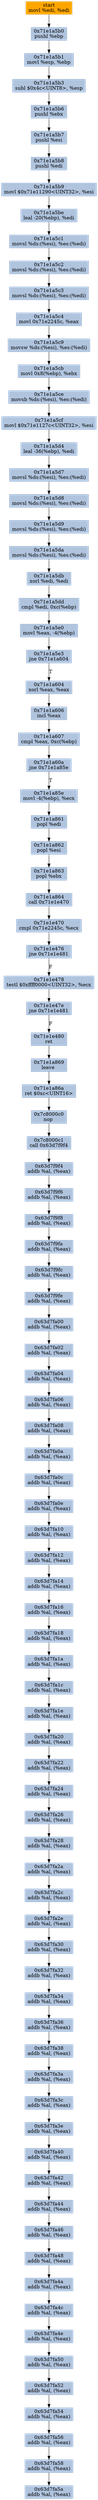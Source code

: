 digraph G {
node[shape=rectangle,style=filled,fillcolor=lightsteelblue,color=lightsteelblue]
bgcolor="transparent"
a0x71e1a5aemovl_edi_edi[label="start\nmovl %edi, %edi",color="lightgrey",fillcolor="orange"];
a0x71e1a5b0pushl_ebp[label="0x71e1a5b0\npushl %ebp"];
a0x71e1a5b1movl_esp_ebp[label="0x71e1a5b1\nmovl %esp, %ebp"];
a0x71e1a5b3subl_0x4cUINT8_esp[label="0x71e1a5b3\nsubl $0x4c<UINT8>, %esp"];
a0x71e1a5b6pushl_ebx[label="0x71e1a5b6\npushl %ebx"];
a0x71e1a5b7pushl_esi[label="0x71e1a5b7\npushl %esi"];
a0x71e1a5b8pushl_edi[label="0x71e1a5b8\npushl %edi"];
a0x71e1a5b9movl_0x71e11290UINT32_esi[label="0x71e1a5b9\nmovl $0x71e11290<UINT32>, %esi"];
a0x71e1a5beleal__20ebp__edi[label="0x71e1a5be\nleal -20(%ebp), %edi"];
a0x71e1a5c1movsl_ds_esi__es_edi_[label="0x71e1a5c1\nmovsl %ds:(%esi), %es:(%edi)"];
a0x71e1a5c2movsl_ds_esi__es_edi_[label="0x71e1a5c2\nmovsl %ds:(%esi), %es:(%edi)"];
a0x71e1a5c3movsl_ds_esi__es_edi_[label="0x71e1a5c3\nmovsl %ds:(%esi), %es:(%edi)"];
a0x71e1a5c4movl_0x71e2245c_eax[label="0x71e1a5c4\nmovl 0x71e2245c, %eax"];
a0x71e1a5c9movsw_ds_esi__es_edi_[label="0x71e1a5c9\nmovsw %ds:(%esi), %es:(%edi)"];
a0x71e1a5cbmovl_0x8ebp__ebx[label="0x71e1a5cb\nmovl 0x8(%ebp), %ebx"];
a0x71e1a5cemovsb_ds_esi__es_edi_[label="0x71e1a5ce\nmovsb %ds:(%esi), %es:(%edi)"];
a0x71e1a5cfmovl_0x71e1127cUINT32_esi[label="0x71e1a5cf\nmovl $0x71e1127c<UINT32>, %esi"];
a0x71e1a5d4leal__36ebp__edi[label="0x71e1a5d4\nleal -36(%ebp), %edi"];
a0x71e1a5d7movsl_ds_esi__es_edi_[label="0x71e1a5d7\nmovsl %ds:(%esi), %es:(%edi)"];
a0x71e1a5d8movsl_ds_esi__es_edi_[label="0x71e1a5d8\nmovsl %ds:(%esi), %es:(%edi)"];
a0x71e1a5d9movsl_ds_esi__es_edi_[label="0x71e1a5d9\nmovsl %ds:(%esi), %es:(%edi)"];
a0x71e1a5damovsl_ds_esi__es_edi_[label="0x71e1a5da\nmovsl %ds:(%esi), %es:(%edi)"];
a0x71e1a5dbxorl_edi_edi[label="0x71e1a5db\nxorl %edi, %edi"];
a0x71e1a5ddcmpl_edi_0xcebp_[label="0x71e1a5dd\ncmpl %edi, 0xc(%ebp)"];
a0x71e1a5e0movl_eax__4ebp_[label="0x71e1a5e0\nmovl %eax, -4(%ebp)"];
a0x71e1a5e3jne_0x71e1a604[label="0x71e1a5e3\njne 0x71e1a604"];
a0x71e1a604xorl_eax_eax[label="0x71e1a604\nxorl %eax, %eax"];
a0x71e1a606incl_eax[label="0x71e1a606\nincl %eax"];
a0x71e1a607cmpl_eax_0xcebp_[label="0x71e1a607\ncmpl %eax, 0xc(%ebp)"];
a0x71e1a60ajne_0x71e1a85e[label="0x71e1a60a\njne 0x71e1a85e"];
a0x71e1a85emovl__4ebp__ecx[label="0x71e1a85e\nmovl -4(%ebp), %ecx"];
a0x71e1a861popl_edi[label="0x71e1a861\npopl %edi"];
a0x71e1a862popl_esi[label="0x71e1a862\npopl %esi"];
a0x71e1a863popl_ebx[label="0x71e1a863\npopl %ebx"];
a0x71e1a864call_0x71e1e470[label="0x71e1a864\ncall 0x71e1e470"];
a0x71e1e470cmpl_0x71e2245c_ecx[label="0x71e1e470\ncmpl 0x71e2245c, %ecx"];
a0x71e1e476jne_0x71e1e481[label="0x71e1e476\njne 0x71e1e481"];
a0x71e1e478testl_0xffff0000UINT32_ecx[label="0x71e1e478\ntestl $0xffff0000<UINT32>, %ecx"];
a0x71e1e47ejne_0x71e1e481[label="0x71e1e47e\njne 0x71e1e481"];
a0x71e1e480ret[label="0x71e1e480\nret"];
a0x71e1a869leave_[label="0x71e1a869\nleave "];
a0x71e1a86aret_0xcUINT16[label="0x71e1a86a\nret $0xc<UINT16>"];
a0x7c8000c0nop_[label="0x7c8000c0\nnop "];
a0x7c8000c1call_0x63d7f9f4[label="0x7c8000c1\ncall 0x63d7f9f4"];
a0x63d7f9f4addb_al_eax_[label="0x63d7f9f4\naddb %al, (%eax)"];
a0x63d7f9f6addb_al_eax_[label="0x63d7f9f6\naddb %al, (%eax)"];
a0x63d7f9f8addb_al_eax_[label="0x63d7f9f8\naddb %al, (%eax)"];
a0x63d7f9faaddb_al_eax_[label="0x63d7f9fa\naddb %al, (%eax)"];
a0x63d7f9fcaddb_al_eax_[label="0x63d7f9fc\naddb %al, (%eax)"];
a0x63d7f9feaddb_al_eax_[label="0x63d7f9fe\naddb %al, (%eax)"];
a0x63d7fa00addb_al_eax_[label="0x63d7fa00\naddb %al, (%eax)"];
a0x63d7fa02addb_al_eax_[label="0x63d7fa02\naddb %al, (%eax)"];
a0x63d7fa04addb_al_eax_[label="0x63d7fa04\naddb %al, (%eax)"];
a0x63d7fa06addb_al_eax_[label="0x63d7fa06\naddb %al, (%eax)"];
a0x63d7fa08addb_al_eax_[label="0x63d7fa08\naddb %al, (%eax)"];
a0x63d7fa0aaddb_al_eax_[label="0x63d7fa0a\naddb %al, (%eax)"];
a0x63d7fa0caddb_al_eax_[label="0x63d7fa0c\naddb %al, (%eax)"];
a0x63d7fa0eaddb_al_eax_[label="0x63d7fa0e\naddb %al, (%eax)"];
a0x63d7fa10addb_al_eax_[label="0x63d7fa10\naddb %al, (%eax)"];
a0x63d7fa12addb_al_eax_[label="0x63d7fa12\naddb %al, (%eax)"];
a0x63d7fa14addb_al_eax_[label="0x63d7fa14\naddb %al, (%eax)"];
a0x63d7fa16addb_al_eax_[label="0x63d7fa16\naddb %al, (%eax)"];
a0x63d7fa18addb_al_eax_[label="0x63d7fa18\naddb %al, (%eax)"];
a0x63d7fa1aaddb_al_eax_[label="0x63d7fa1a\naddb %al, (%eax)"];
a0x63d7fa1caddb_al_eax_[label="0x63d7fa1c\naddb %al, (%eax)"];
a0x63d7fa1eaddb_al_eax_[label="0x63d7fa1e\naddb %al, (%eax)"];
a0x63d7fa20addb_al_eax_[label="0x63d7fa20\naddb %al, (%eax)"];
a0x63d7fa22addb_al_eax_[label="0x63d7fa22\naddb %al, (%eax)"];
a0x63d7fa24addb_al_eax_[label="0x63d7fa24\naddb %al, (%eax)"];
a0x63d7fa26addb_al_eax_[label="0x63d7fa26\naddb %al, (%eax)"];
a0x63d7fa28addb_al_eax_[label="0x63d7fa28\naddb %al, (%eax)"];
a0x63d7fa2aaddb_al_eax_[label="0x63d7fa2a\naddb %al, (%eax)"];
a0x63d7fa2caddb_al_eax_[label="0x63d7fa2c\naddb %al, (%eax)"];
a0x63d7fa2eaddb_al_eax_[label="0x63d7fa2e\naddb %al, (%eax)"];
a0x63d7fa30addb_al_eax_[label="0x63d7fa30\naddb %al, (%eax)"];
a0x63d7fa32addb_al_eax_[label="0x63d7fa32\naddb %al, (%eax)"];
a0x63d7fa34addb_al_eax_[label="0x63d7fa34\naddb %al, (%eax)"];
a0x63d7fa36addb_al_eax_[label="0x63d7fa36\naddb %al, (%eax)"];
a0x63d7fa38addb_al_eax_[label="0x63d7fa38\naddb %al, (%eax)"];
a0x63d7fa3aaddb_al_eax_[label="0x63d7fa3a\naddb %al, (%eax)"];
a0x63d7fa3caddb_al_eax_[label="0x63d7fa3c\naddb %al, (%eax)"];
a0x63d7fa3eaddb_al_eax_[label="0x63d7fa3e\naddb %al, (%eax)"];
a0x63d7fa40addb_al_eax_[label="0x63d7fa40\naddb %al, (%eax)"];
a0x63d7fa42addb_al_eax_[label="0x63d7fa42\naddb %al, (%eax)"];
a0x63d7fa44addb_al_eax_[label="0x63d7fa44\naddb %al, (%eax)"];
a0x63d7fa46addb_al_eax_[label="0x63d7fa46\naddb %al, (%eax)"];
a0x63d7fa48addb_al_eax_[label="0x63d7fa48\naddb %al, (%eax)"];
a0x63d7fa4aaddb_al_eax_[label="0x63d7fa4a\naddb %al, (%eax)"];
a0x63d7fa4caddb_al_eax_[label="0x63d7fa4c\naddb %al, (%eax)"];
a0x63d7fa4eaddb_al_eax_[label="0x63d7fa4e\naddb %al, (%eax)"];
a0x63d7fa50addb_al_eax_[label="0x63d7fa50\naddb %al, (%eax)"];
a0x63d7fa52addb_al_eax_[label="0x63d7fa52\naddb %al, (%eax)"];
a0x63d7fa54addb_al_eax_[label="0x63d7fa54\naddb %al, (%eax)"];
a0x63d7fa56addb_al_eax_[label="0x63d7fa56\naddb %al, (%eax)"];
a0x63d7fa58addb_al_eax_[label="0x63d7fa58\naddb %al, (%eax)"];
a0x63d7fa5aaddb_al_eax_[label="0x63d7fa5a\naddb %al, (%eax)"];
a0x71e1a5aemovl_edi_edi -> a0x71e1a5b0pushl_ebp [color="#000000"];
a0x71e1a5b0pushl_ebp -> a0x71e1a5b1movl_esp_ebp [color="#000000"];
a0x71e1a5b1movl_esp_ebp -> a0x71e1a5b3subl_0x4cUINT8_esp [color="#000000"];
a0x71e1a5b3subl_0x4cUINT8_esp -> a0x71e1a5b6pushl_ebx [color="#000000"];
a0x71e1a5b6pushl_ebx -> a0x71e1a5b7pushl_esi [color="#000000"];
a0x71e1a5b7pushl_esi -> a0x71e1a5b8pushl_edi [color="#000000"];
a0x71e1a5b8pushl_edi -> a0x71e1a5b9movl_0x71e11290UINT32_esi [color="#000000"];
a0x71e1a5b9movl_0x71e11290UINT32_esi -> a0x71e1a5beleal__20ebp__edi [color="#000000"];
a0x71e1a5beleal__20ebp__edi -> a0x71e1a5c1movsl_ds_esi__es_edi_ [color="#000000"];
a0x71e1a5c1movsl_ds_esi__es_edi_ -> a0x71e1a5c2movsl_ds_esi__es_edi_ [color="#000000"];
a0x71e1a5c2movsl_ds_esi__es_edi_ -> a0x71e1a5c3movsl_ds_esi__es_edi_ [color="#000000"];
a0x71e1a5c3movsl_ds_esi__es_edi_ -> a0x71e1a5c4movl_0x71e2245c_eax [color="#000000"];
a0x71e1a5c4movl_0x71e2245c_eax -> a0x71e1a5c9movsw_ds_esi__es_edi_ [color="#000000"];
a0x71e1a5c9movsw_ds_esi__es_edi_ -> a0x71e1a5cbmovl_0x8ebp__ebx [color="#000000"];
a0x71e1a5cbmovl_0x8ebp__ebx -> a0x71e1a5cemovsb_ds_esi__es_edi_ [color="#000000"];
a0x71e1a5cemovsb_ds_esi__es_edi_ -> a0x71e1a5cfmovl_0x71e1127cUINT32_esi [color="#000000"];
a0x71e1a5cfmovl_0x71e1127cUINT32_esi -> a0x71e1a5d4leal__36ebp__edi [color="#000000"];
a0x71e1a5d4leal__36ebp__edi -> a0x71e1a5d7movsl_ds_esi__es_edi_ [color="#000000"];
a0x71e1a5d7movsl_ds_esi__es_edi_ -> a0x71e1a5d8movsl_ds_esi__es_edi_ [color="#000000"];
a0x71e1a5d8movsl_ds_esi__es_edi_ -> a0x71e1a5d9movsl_ds_esi__es_edi_ [color="#000000"];
a0x71e1a5d9movsl_ds_esi__es_edi_ -> a0x71e1a5damovsl_ds_esi__es_edi_ [color="#000000"];
a0x71e1a5damovsl_ds_esi__es_edi_ -> a0x71e1a5dbxorl_edi_edi [color="#000000"];
a0x71e1a5dbxorl_edi_edi -> a0x71e1a5ddcmpl_edi_0xcebp_ [color="#000000"];
a0x71e1a5ddcmpl_edi_0xcebp_ -> a0x71e1a5e0movl_eax__4ebp_ [color="#000000"];
a0x71e1a5e0movl_eax__4ebp_ -> a0x71e1a5e3jne_0x71e1a604 [color="#000000"];
a0x71e1a5e3jne_0x71e1a604 -> a0x71e1a604xorl_eax_eax [color="#000000",label="T"];
a0x71e1a604xorl_eax_eax -> a0x71e1a606incl_eax [color="#000000"];
a0x71e1a606incl_eax -> a0x71e1a607cmpl_eax_0xcebp_ [color="#000000"];
a0x71e1a607cmpl_eax_0xcebp_ -> a0x71e1a60ajne_0x71e1a85e [color="#000000"];
a0x71e1a60ajne_0x71e1a85e -> a0x71e1a85emovl__4ebp__ecx [color="#000000",label="T"];
a0x71e1a85emovl__4ebp__ecx -> a0x71e1a861popl_edi [color="#000000"];
a0x71e1a861popl_edi -> a0x71e1a862popl_esi [color="#000000"];
a0x71e1a862popl_esi -> a0x71e1a863popl_ebx [color="#000000"];
a0x71e1a863popl_ebx -> a0x71e1a864call_0x71e1e470 [color="#000000"];
a0x71e1a864call_0x71e1e470 -> a0x71e1e470cmpl_0x71e2245c_ecx [color="#000000"];
a0x71e1e470cmpl_0x71e2245c_ecx -> a0x71e1e476jne_0x71e1e481 [color="#000000"];
a0x71e1e476jne_0x71e1e481 -> a0x71e1e478testl_0xffff0000UINT32_ecx [color="#000000",label="F"];
a0x71e1e478testl_0xffff0000UINT32_ecx -> a0x71e1e47ejne_0x71e1e481 [color="#000000"];
a0x71e1e47ejne_0x71e1e481 -> a0x71e1e480ret [color="#000000",label="F"];
a0x71e1e480ret -> a0x71e1a869leave_ [color="#000000"];
a0x71e1a869leave_ -> a0x71e1a86aret_0xcUINT16 [color="#000000"];
a0x71e1a86aret_0xcUINT16 -> a0x7c8000c0nop_ [color="#000000"];
a0x7c8000c0nop_ -> a0x7c8000c1call_0x63d7f9f4 [color="#000000"];
a0x7c8000c1call_0x63d7f9f4 -> a0x63d7f9f4addb_al_eax_ [color="#000000"];
a0x63d7f9f4addb_al_eax_ -> a0x63d7f9f6addb_al_eax_ [color="#000000"];
a0x63d7f9f6addb_al_eax_ -> a0x63d7f9f8addb_al_eax_ [color="#000000"];
a0x63d7f9f8addb_al_eax_ -> a0x63d7f9faaddb_al_eax_ [color="#000000"];
a0x63d7f9faaddb_al_eax_ -> a0x63d7f9fcaddb_al_eax_ [color="#000000"];
a0x63d7f9fcaddb_al_eax_ -> a0x63d7f9feaddb_al_eax_ [color="#000000"];
a0x63d7f9feaddb_al_eax_ -> a0x63d7fa00addb_al_eax_ [color="#000000"];
a0x63d7fa00addb_al_eax_ -> a0x63d7fa02addb_al_eax_ [color="#000000"];
a0x63d7fa02addb_al_eax_ -> a0x63d7fa04addb_al_eax_ [color="#000000"];
a0x63d7fa04addb_al_eax_ -> a0x63d7fa06addb_al_eax_ [color="#000000"];
a0x63d7fa06addb_al_eax_ -> a0x63d7fa08addb_al_eax_ [color="#000000"];
a0x63d7fa08addb_al_eax_ -> a0x63d7fa0aaddb_al_eax_ [color="#000000"];
a0x63d7fa0aaddb_al_eax_ -> a0x63d7fa0caddb_al_eax_ [color="#000000"];
a0x63d7fa0caddb_al_eax_ -> a0x63d7fa0eaddb_al_eax_ [color="#000000"];
a0x63d7fa0eaddb_al_eax_ -> a0x63d7fa10addb_al_eax_ [color="#000000"];
a0x63d7fa10addb_al_eax_ -> a0x63d7fa12addb_al_eax_ [color="#000000"];
a0x63d7fa12addb_al_eax_ -> a0x63d7fa14addb_al_eax_ [color="#000000"];
a0x63d7fa14addb_al_eax_ -> a0x63d7fa16addb_al_eax_ [color="#000000"];
a0x63d7fa16addb_al_eax_ -> a0x63d7fa18addb_al_eax_ [color="#000000"];
a0x63d7fa18addb_al_eax_ -> a0x63d7fa1aaddb_al_eax_ [color="#000000"];
a0x63d7fa1aaddb_al_eax_ -> a0x63d7fa1caddb_al_eax_ [color="#000000"];
a0x63d7fa1caddb_al_eax_ -> a0x63d7fa1eaddb_al_eax_ [color="#000000"];
a0x63d7fa1eaddb_al_eax_ -> a0x63d7fa20addb_al_eax_ [color="#000000"];
a0x63d7fa20addb_al_eax_ -> a0x63d7fa22addb_al_eax_ [color="#000000"];
a0x63d7fa22addb_al_eax_ -> a0x63d7fa24addb_al_eax_ [color="#000000"];
a0x63d7fa24addb_al_eax_ -> a0x63d7fa26addb_al_eax_ [color="#000000"];
a0x63d7fa26addb_al_eax_ -> a0x63d7fa28addb_al_eax_ [color="#000000"];
a0x63d7fa28addb_al_eax_ -> a0x63d7fa2aaddb_al_eax_ [color="#000000"];
a0x63d7fa2aaddb_al_eax_ -> a0x63d7fa2caddb_al_eax_ [color="#000000"];
a0x63d7fa2caddb_al_eax_ -> a0x63d7fa2eaddb_al_eax_ [color="#000000"];
a0x63d7fa2eaddb_al_eax_ -> a0x63d7fa30addb_al_eax_ [color="#000000"];
a0x63d7fa30addb_al_eax_ -> a0x63d7fa32addb_al_eax_ [color="#000000"];
a0x63d7fa32addb_al_eax_ -> a0x63d7fa34addb_al_eax_ [color="#000000"];
a0x63d7fa34addb_al_eax_ -> a0x63d7fa36addb_al_eax_ [color="#000000"];
a0x63d7fa36addb_al_eax_ -> a0x63d7fa38addb_al_eax_ [color="#000000"];
a0x63d7fa38addb_al_eax_ -> a0x63d7fa3aaddb_al_eax_ [color="#000000"];
a0x63d7fa3aaddb_al_eax_ -> a0x63d7fa3caddb_al_eax_ [color="#000000"];
a0x63d7fa3caddb_al_eax_ -> a0x63d7fa3eaddb_al_eax_ [color="#000000"];
a0x63d7fa3eaddb_al_eax_ -> a0x63d7fa40addb_al_eax_ [color="#000000"];
a0x63d7fa40addb_al_eax_ -> a0x63d7fa42addb_al_eax_ [color="#000000"];
a0x63d7fa42addb_al_eax_ -> a0x63d7fa44addb_al_eax_ [color="#000000"];
a0x63d7fa44addb_al_eax_ -> a0x63d7fa46addb_al_eax_ [color="#000000"];
a0x63d7fa46addb_al_eax_ -> a0x63d7fa48addb_al_eax_ [color="#000000"];
a0x63d7fa48addb_al_eax_ -> a0x63d7fa4aaddb_al_eax_ [color="#000000"];
a0x63d7fa4aaddb_al_eax_ -> a0x63d7fa4caddb_al_eax_ [color="#000000"];
a0x63d7fa4caddb_al_eax_ -> a0x63d7fa4eaddb_al_eax_ [color="#000000"];
a0x63d7fa4eaddb_al_eax_ -> a0x63d7fa50addb_al_eax_ [color="#000000"];
a0x63d7fa50addb_al_eax_ -> a0x63d7fa52addb_al_eax_ [color="#000000"];
a0x63d7fa52addb_al_eax_ -> a0x63d7fa54addb_al_eax_ [color="#000000"];
a0x63d7fa54addb_al_eax_ -> a0x63d7fa56addb_al_eax_ [color="#000000"];
a0x63d7fa56addb_al_eax_ -> a0x63d7fa58addb_al_eax_ [color="#000000"];
a0x63d7fa58addb_al_eax_ -> a0x63d7fa5aaddb_al_eax_ [color="#000000"];
}
